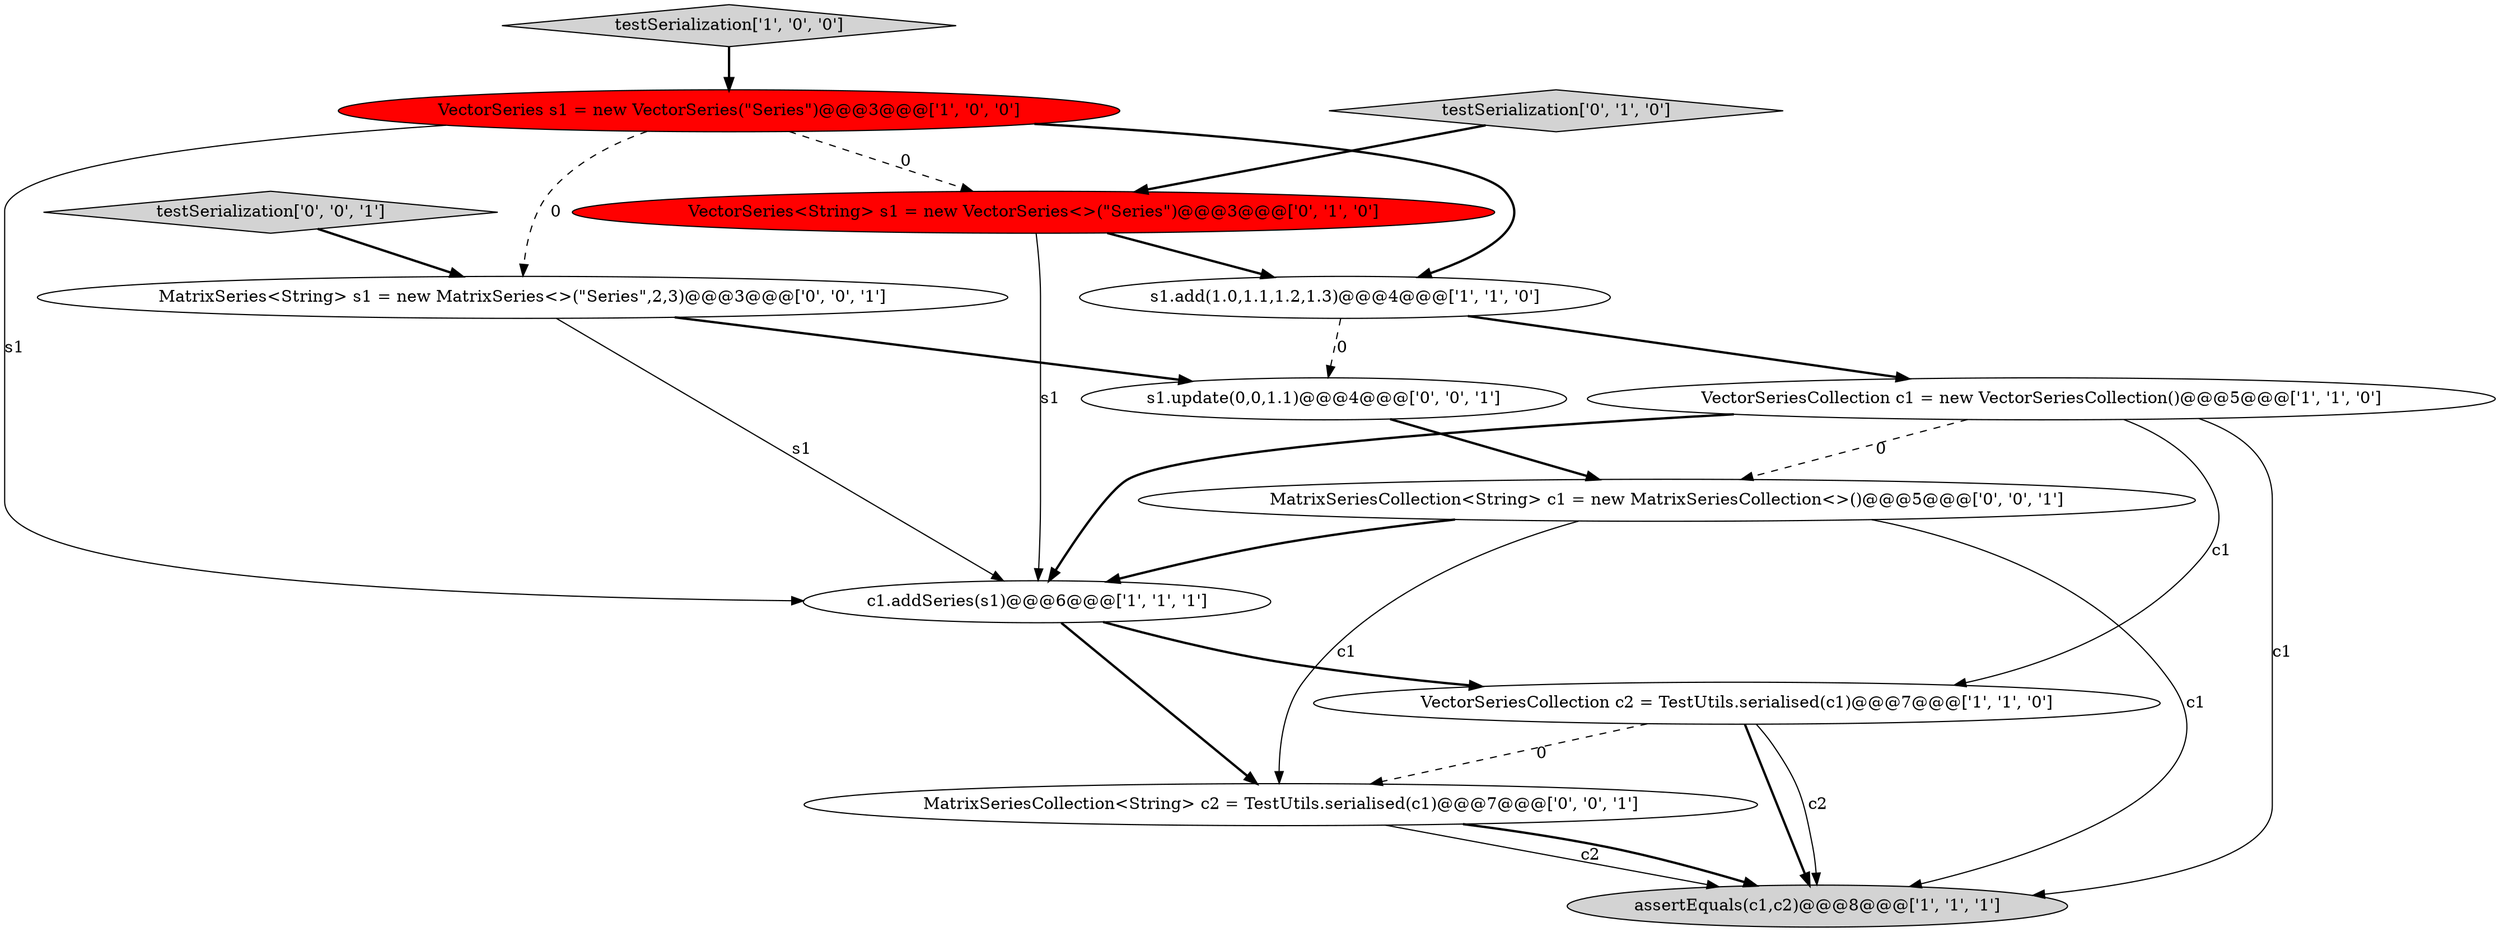 digraph {
7 [style = filled, label = "VectorSeries<String> s1 = new VectorSeries<>(\"Series\")@@@3@@@['0', '1', '0']", fillcolor = red, shape = ellipse image = "AAA1AAABBB2BBB"];
13 [style = filled, label = "s1.update(0,0,1.1)@@@4@@@['0', '0', '1']", fillcolor = white, shape = ellipse image = "AAA0AAABBB3BBB"];
5 [style = filled, label = "VectorSeriesCollection c2 = TestUtils.serialised(c1)@@@7@@@['1', '1', '0']", fillcolor = white, shape = ellipse image = "AAA0AAABBB1BBB"];
11 [style = filled, label = "testSerialization['0', '0', '1']", fillcolor = lightgray, shape = diamond image = "AAA0AAABBB3BBB"];
0 [style = filled, label = "testSerialization['1', '0', '0']", fillcolor = lightgray, shape = diamond image = "AAA0AAABBB1BBB"];
10 [style = filled, label = "MatrixSeriesCollection<String> c1 = new MatrixSeriesCollection<>()@@@5@@@['0', '0', '1']", fillcolor = white, shape = ellipse image = "AAA0AAABBB3BBB"];
2 [style = filled, label = "VectorSeriesCollection c1 = new VectorSeriesCollection()@@@5@@@['1', '1', '0']", fillcolor = white, shape = ellipse image = "AAA0AAABBB1BBB"];
12 [style = filled, label = "MatrixSeries<String> s1 = new MatrixSeries<>(\"Series\",2,3)@@@3@@@['0', '0', '1']", fillcolor = white, shape = ellipse image = "AAA0AAABBB3BBB"];
9 [style = filled, label = "MatrixSeriesCollection<String> c2 = TestUtils.serialised(c1)@@@7@@@['0', '0', '1']", fillcolor = white, shape = ellipse image = "AAA0AAABBB3BBB"];
6 [style = filled, label = "c1.addSeries(s1)@@@6@@@['1', '1', '1']", fillcolor = white, shape = ellipse image = "AAA0AAABBB1BBB"];
1 [style = filled, label = "VectorSeries s1 = new VectorSeries(\"Series\")@@@3@@@['1', '0', '0']", fillcolor = red, shape = ellipse image = "AAA1AAABBB1BBB"];
3 [style = filled, label = "assertEquals(c1,c2)@@@8@@@['1', '1', '1']", fillcolor = lightgray, shape = ellipse image = "AAA0AAABBB1BBB"];
8 [style = filled, label = "testSerialization['0', '1', '0']", fillcolor = lightgray, shape = diamond image = "AAA0AAABBB2BBB"];
4 [style = filled, label = "s1.add(1.0,1.1,1.2,1.3)@@@4@@@['1', '1', '0']", fillcolor = white, shape = ellipse image = "AAA0AAABBB1BBB"];
5->3 [style = bold, label=""];
13->10 [style = bold, label=""];
1->4 [style = bold, label=""];
9->3 [style = solid, label="c2"];
7->6 [style = solid, label="s1"];
12->6 [style = solid, label="s1"];
10->9 [style = solid, label="c1"];
2->6 [style = bold, label=""];
5->9 [style = dashed, label="0"];
11->12 [style = bold, label=""];
4->2 [style = bold, label=""];
7->4 [style = bold, label=""];
10->6 [style = bold, label=""];
8->7 [style = bold, label=""];
2->10 [style = dashed, label="0"];
12->13 [style = bold, label=""];
10->3 [style = solid, label="c1"];
6->5 [style = bold, label=""];
1->12 [style = dashed, label="0"];
5->3 [style = solid, label="c2"];
1->6 [style = solid, label="s1"];
0->1 [style = bold, label=""];
9->3 [style = bold, label=""];
2->5 [style = solid, label="c1"];
6->9 [style = bold, label=""];
1->7 [style = dashed, label="0"];
4->13 [style = dashed, label="0"];
2->3 [style = solid, label="c1"];
}
